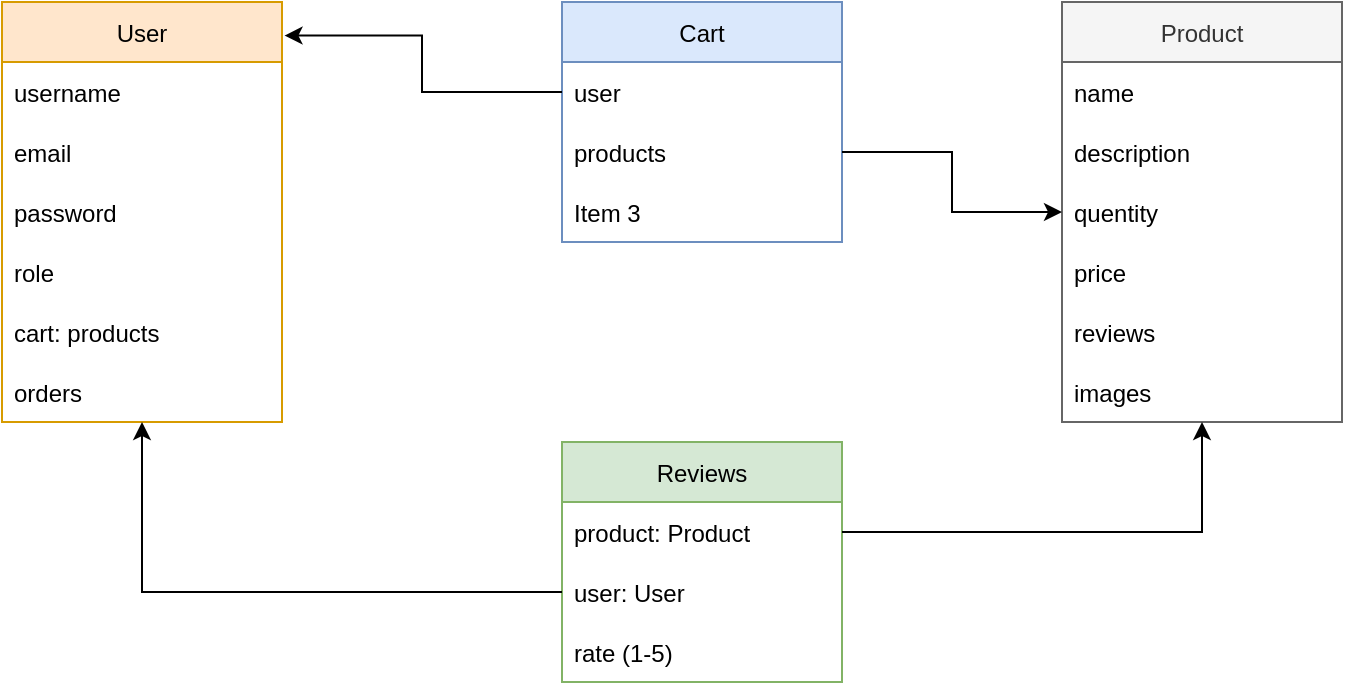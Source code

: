 <mxfile version="20.2.3" type="device"><diagram id="OWD7AvYi0j6nZQIp9gEe" name="Page-1"><mxGraphModel dx="1038" dy="689" grid="1" gridSize="10" guides="1" tooltips="1" connect="1" arrows="1" fold="1" page="1" pageScale="1" pageWidth="850" pageHeight="1100" math="0" shadow="0"><root><mxCell id="0"/><mxCell id="1" parent="0"/><mxCell id="30CqkmfM_1gdV5Vij9sG-1" value="Product" style="swimlane;fontStyle=0;childLayout=stackLayout;horizontal=1;startSize=30;horizontalStack=0;resizeParent=1;resizeParentMax=0;resizeLast=0;collapsible=1;marginBottom=0;fillColor=#f5f5f5;fontColor=#333333;strokeColor=#666666;" parent="1" vertex="1"><mxGeometry x="590" y="140" width="140" height="210" as="geometry"/></mxCell><mxCell id="30CqkmfM_1gdV5Vij9sG-2" value="name" style="text;strokeColor=none;fillColor=none;align=left;verticalAlign=middle;spacingLeft=4;spacingRight=4;overflow=hidden;points=[[0,0.5],[1,0.5]];portConstraint=eastwest;rotatable=0;" parent="30CqkmfM_1gdV5Vij9sG-1" vertex="1"><mxGeometry y="30" width="140" height="30" as="geometry"/></mxCell><mxCell id="30CqkmfM_1gdV5Vij9sG-3" value="description" style="text;strokeColor=none;fillColor=none;align=left;verticalAlign=middle;spacingLeft=4;spacingRight=4;overflow=hidden;points=[[0,0.5],[1,0.5]];portConstraint=eastwest;rotatable=0;" parent="30CqkmfM_1gdV5Vij9sG-1" vertex="1"><mxGeometry y="60" width="140" height="30" as="geometry"/></mxCell><mxCell id="30CqkmfM_1gdV5Vij9sG-4" value="quentity" style="text;strokeColor=none;fillColor=none;align=left;verticalAlign=middle;spacingLeft=4;spacingRight=4;overflow=hidden;points=[[0,0.5],[1,0.5]];portConstraint=eastwest;rotatable=0;" parent="30CqkmfM_1gdV5Vij9sG-1" vertex="1"><mxGeometry y="90" width="140" height="30" as="geometry"/></mxCell><mxCell id="gjq-7lm1rBWX_zEGH66j-1" value="price" style="text;strokeColor=none;fillColor=none;align=left;verticalAlign=middle;spacingLeft=4;spacingRight=4;overflow=hidden;points=[[0,0.5],[1,0.5]];portConstraint=eastwest;rotatable=0;" vertex="1" parent="30CqkmfM_1gdV5Vij9sG-1"><mxGeometry y="120" width="140" height="30" as="geometry"/></mxCell><mxCell id="30CqkmfM_1gdV5Vij9sG-6" value="reviews" style="text;strokeColor=none;fillColor=none;align=left;verticalAlign=middle;spacingLeft=4;spacingRight=4;overflow=hidden;points=[[0,0.5],[1,0.5]];portConstraint=eastwest;rotatable=0;" parent="30CqkmfM_1gdV5Vij9sG-1" vertex="1"><mxGeometry y="150" width="140" height="30" as="geometry"/></mxCell><mxCell id="30CqkmfM_1gdV5Vij9sG-5" value="images" style="text;strokeColor=none;fillColor=none;align=left;verticalAlign=middle;spacingLeft=4;spacingRight=4;overflow=hidden;points=[[0,0.5],[1,0.5]];portConstraint=eastwest;rotatable=0;" parent="30CqkmfM_1gdV5Vij9sG-1" vertex="1"><mxGeometry y="180" width="140" height="30" as="geometry"/></mxCell><mxCell id="mSdnxYjgPxnKAFMhOOjO-1" value="User" style="swimlane;fontStyle=0;childLayout=stackLayout;horizontal=1;startSize=30;horizontalStack=0;resizeParent=1;resizeParentMax=0;resizeLast=0;collapsible=1;marginBottom=0;fillColor=#ffe6cc;strokeColor=#d79b00;" parent="1" vertex="1"><mxGeometry x="60" y="140" width="140" height="210" as="geometry"/></mxCell><mxCell id="mSdnxYjgPxnKAFMhOOjO-2" value="username" style="text;strokeColor=none;fillColor=none;align=left;verticalAlign=middle;spacingLeft=4;spacingRight=4;overflow=hidden;points=[[0,0.5],[1,0.5]];portConstraint=eastwest;rotatable=0;" parent="mSdnxYjgPxnKAFMhOOjO-1" vertex="1"><mxGeometry y="30" width="140" height="30" as="geometry"/></mxCell><mxCell id="mSdnxYjgPxnKAFMhOOjO-3" value="email" style="text;strokeColor=none;fillColor=none;align=left;verticalAlign=middle;spacingLeft=4;spacingRight=4;overflow=hidden;points=[[0,0.5],[1,0.5]];portConstraint=eastwest;rotatable=0;" parent="mSdnxYjgPxnKAFMhOOjO-1" vertex="1"><mxGeometry y="60" width="140" height="30" as="geometry"/></mxCell><mxCell id="mSdnxYjgPxnKAFMhOOjO-4" value="password" style="text;strokeColor=none;fillColor=none;align=left;verticalAlign=middle;spacingLeft=4;spacingRight=4;overflow=hidden;points=[[0,0.5],[1,0.5]];portConstraint=eastwest;rotatable=0;" parent="mSdnxYjgPxnKAFMhOOjO-1" vertex="1"><mxGeometry y="90" width="140" height="30" as="geometry"/></mxCell><mxCell id="mSdnxYjgPxnKAFMhOOjO-5" value="role" style="text;strokeColor=none;fillColor=none;align=left;verticalAlign=middle;spacingLeft=4;spacingRight=4;overflow=hidden;points=[[0,0.5],[1,0.5]];portConstraint=eastwest;rotatable=0;" parent="mSdnxYjgPxnKAFMhOOjO-1" vertex="1"><mxGeometry y="120" width="140" height="30" as="geometry"/></mxCell><mxCell id="mSdnxYjgPxnKAFMhOOjO-6" value="cart: products" style="text;strokeColor=none;fillColor=none;align=left;verticalAlign=middle;spacingLeft=4;spacingRight=4;overflow=hidden;points=[[0,0.5],[1,0.5]];portConstraint=eastwest;rotatable=0;" parent="mSdnxYjgPxnKAFMhOOjO-1" vertex="1"><mxGeometry y="150" width="140" height="30" as="geometry"/></mxCell><mxCell id="mSdnxYjgPxnKAFMhOOjO-7" value="orders" style="text;strokeColor=none;fillColor=none;align=left;verticalAlign=middle;spacingLeft=4;spacingRight=4;overflow=hidden;points=[[0,0.5],[1,0.5]];portConstraint=eastwest;rotatable=0;" parent="mSdnxYjgPxnKAFMhOOjO-1" vertex="1"><mxGeometry y="180" width="140" height="30" as="geometry"/></mxCell><mxCell id="EJv_6wGOM0eZk7qpSsw7-1" value="Reviews" style="swimlane;fontStyle=0;childLayout=stackLayout;horizontal=1;startSize=30;horizontalStack=0;resizeParent=1;resizeParentMax=0;resizeLast=0;collapsible=1;marginBottom=0;fillColor=#d5e8d4;strokeColor=#82b366;" parent="1" vertex="1"><mxGeometry x="340" y="360" width="140" height="120" as="geometry"/></mxCell><mxCell id="EJv_6wGOM0eZk7qpSsw7-2" value="product: Product" style="text;strokeColor=none;fillColor=none;align=left;verticalAlign=middle;spacingLeft=4;spacingRight=4;overflow=hidden;points=[[0,0.5],[1,0.5]];portConstraint=eastwest;rotatable=0;" parent="EJv_6wGOM0eZk7qpSsw7-1" vertex="1"><mxGeometry y="30" width="140" height="30" as="geometry"/></mxCell><mxCell id="EJv_6wGOM0eZk7qpSsw7-4" value="user: User" style="text;strokeColor=none;fillColor=none;align=left;verticalAlign=middle;spacingLeft=4;spacingRight=4;overflow=hidden;points=[[0,0.5],[1,0.5]];portConstraint=eastwest;rotatable=0;" parent="EJv_6wGOM0eZk7qpSsw7-1" vertex="1"><mxGeometry y="60" width="140" height="30" as="geometry"/></mxCell><mxCell id="EJv_6wGOM0eZk7qpSsw7-5" value="rate (1-5)" style="text;strokeColor=none;fillColor=none;align=left;verticalAlign=middle;spacingLeft=4;spacingRight=4;overflow=hidden;points=[[0,0.5],[1,0.5]];portConstraint=eastwest;rotatable=0;" parent="EJv_6wGOM0eZk7qpSsw7-1" vertex="1"><mxGeometry y="90" width="140" height="30" as="geometry"/></mxCell><mxCell id="RwakTOmutUTsEPOFjcFE-1" value="Cart" style="swimlane;fontStyle=0;childLayout=stackLayout;horizontal=1;startSize=30;horizontalStack=0;resizeParent=1;resizeParentMax=0;resizeLast=0;collapsible=1;marginBottom=0;fillColor=#dae8fc;strokeColor=#6c8ebf;" parent="1" vertex="1"><mxGeometry x="340" y="140" width="140" height="120" as="geometry"/></mxCell><mxCell id="RwakTOmutUTsEPOFjcFE-2" value="user" style="text;strokeColor=none;fillColor=none;align=left;verticalAlign=middle;spacingLeft=4;spacingRight=4;overflow=hidden;points=[[0,0.5],[1,0.5]];portConstraint=eastwest;rotatable=0;" parent="RwakTOmutUTsEPOFjcFE-1" vertex="1"><mxGeometry y="30" width="140" height="30" as="geometry"/></mxCell><mxCell id="RwakTOmutUTsEPOFjcFE-3" value="products" style="text;strokeColor=none;fillColor=none;align=left;verticalAlign=middle;spacingLeft=4;spacingRight=4;overflow=hidden;points=[[0,0.5],[1,0.5]];portConstraint=eastwest;rotatable=0;" parent="RwakTOmutUTsEPOFjcFE-1" vertex="1"><mxGeometry y="60" width="140" height="30" as="geometry"/></mxCell><mxCell id="RwakTOmutUTsEPOFjcFE-4" value="Item 3" style="text;strokeColor=none;fillColor=none;align=left;verticalAlign=middle;spacingLeft=4;spacingRight=4;overflow=hidden;points=[[0,0.5],[1,0.5]];portConstraint=eastwest;rotatable=0;" parent="RwakTOmutUTsEPOFjcFE-1" vertex="1"><mxGeometry y="90" width="140" height="30" as="geometry"/></mxCell><mxCell id="RwakTOmutUTsEPOFjcFE-6" style="edgeStyle=orthogonalEdgeStyle;rounded=0;orthogonalLoop=1;jettySize=auto;html=1;" parent="1" source="RwakTOmutUTsEPOFjcFE-3" target="30CqkmfM_1gdV5Vij9sG-1" edge="1"><mxGeometry relative="1" as="geometry"/></mxCell><mxCell id="RwakTOmutUTsEPOFjcFE-7" style="edgeStyle=orthogonalEdgeStyle;rounded=0;orthogonalLoop=1;jettySize=auto;html=1;entryX=1.009;entryY=0.08;entryDx=0;entryDy=0;entryPerimeter=0;" parent="1" source="RwakTOmutUTsEPOFjcFE-2" target="mSdnxYjgPxnKAFMhOOjO-1" edge="1"><mxGeometry relative="1" as="geometry"/></mxCell><mxCell id="0O901p2xPjPIMfbQGIlF-1" style="edgeStyle=orthogonalEdgeStyle;rounded=0;orthogonalLoop=1;jettySize=auto;html=1;" parent="1" source="EJv_6wGOM0eZk7qpSsw7-2" target="30CqkmfM_1gdV5Vij9sG-1" edge="1"><mxGeometry relative="1" as="geometry"/></mxCell><mxCell id="0O901p2xPjPIMfbQGIlF-2" style="edgeStyle=orthogonalEdgeStyle;rounded=0;orthogonalLoop=1;jettySize=auto;html=1;" parent="1" source="EJv_6wGOM0eZk7qpSsw7-4" target="mSdnxYjgPxnKAFMhOOjO-1" edge="1"><mxGeometry relative="1" as="geometry"/></mxCell></root></mxGraphModel></diagram></mxfile>